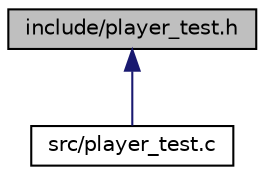 digraph "include/player_test.h"
{
 // LATEX_PDF_SIZE
  edge [fontname="Helvetica",fontsize="10",labelfontname="Helvetica",labelfontsize="10"];
  node [fontname="Helvetica",fontsize="10",shape=record];
  Node1 [label="include/player_test.h",height=0.2,width=0.4,color="black", fillcolor="grey75", style="filled", fontcolor="black",tooltip="It declares the tests for the player module."];
  Node1 -> Node2 [dir="back",color="midnightblue",fontsize="10",style="solid"];
  Node2 [label="src/player_test.c",height=0.2,width=0.4,color="black", fillcolor="white", style="filled",URL="$player__test_8c.html",tooltip="It tests player module."];
}
